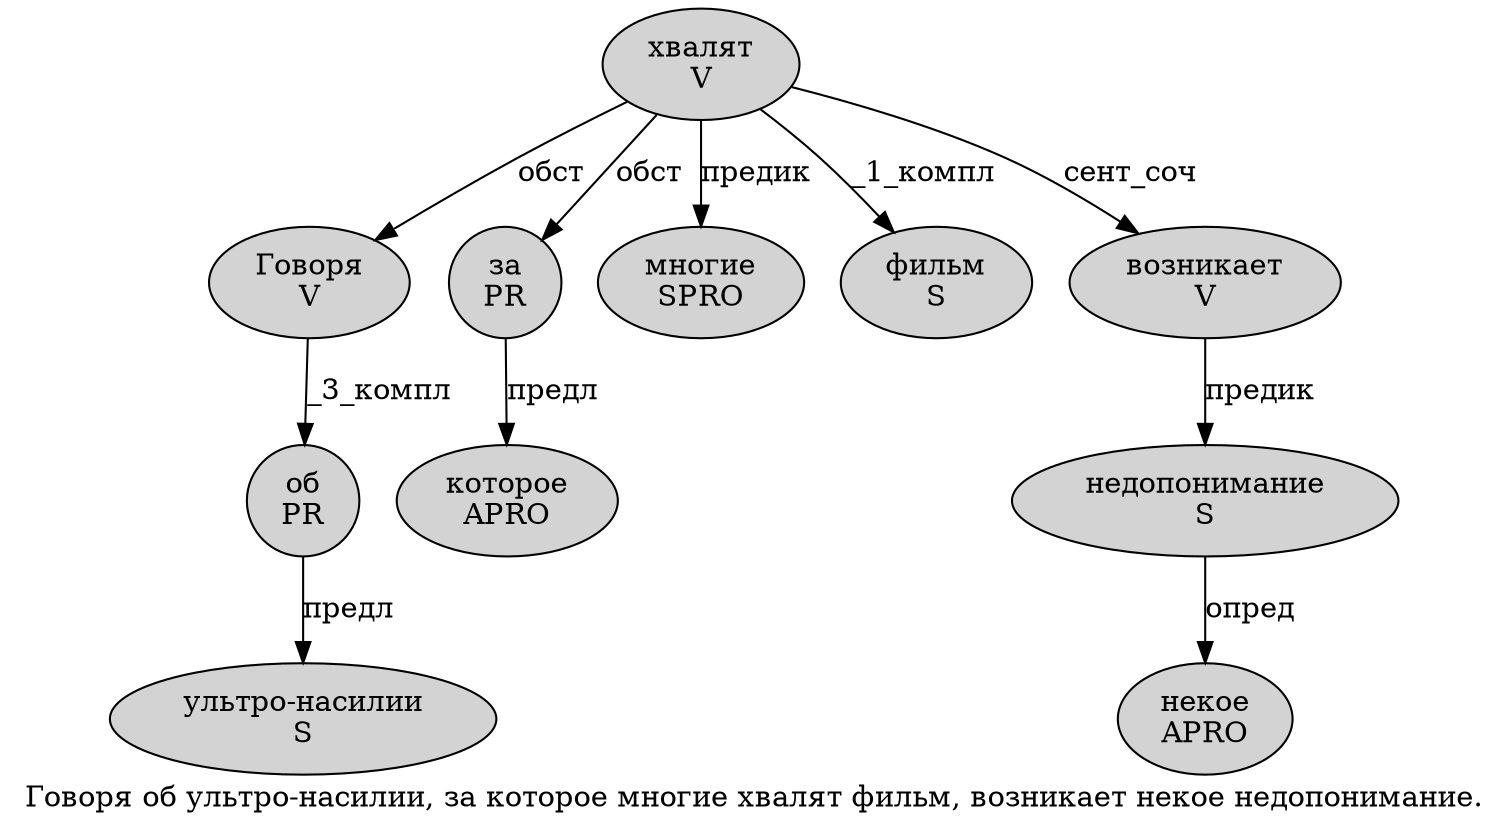 digraph SENTENCE_3866 {
	graph [label="Говоря об ультро-насилии, за которое многие хвалят фильм, возникает некое недопонимание."]
	node [style=filled]
		0 [label="Говоря
V" color="" fillcolor=lightgray penwidth=1 shape=ellipse]
		1 [label="об
PR" color="" fillcolor=lightgray penwidth=1 shape=ellipse]
		2 [label="ультро-насилии
S" color="" fillcolor=lightgray penwidth=1 shape=ellipse]
		4 [label="за
PR" color="" fillcolor=lightgray penwidth=1 shape=ellipse]
		5 [label="которое
APRO" color="" fillcolor=lightgray penwidth=1 shape=ellipse]
		6 [label="многие
SPRO" color="" fillcolor=lightgray penwidth=1 shape=ellipse]
		7 [label="хвалят
V" color="" fillcolor=lightgray penwidth=1 shape=ellipse]
		8 [label="фильм
S" color="" fillcolor=lightgray penwidth=1 shape=ellipse]
		10 [label="возникает
V" color="" fillcolor=lightgray penwidth=1 shape=ellipse]
		11 [label="некое
APRO" color="" fillcolor=lightgray penwidth=1 shape=ellipse]
		12 [label="недопонимание
S" color="" fillcolor=lightgray penwidth=1 shape=ellipse]
			7 -> 0 [label="обст"]
			7 -> 4 [label="обст"]
			7 -> 6 [label="предик"]
			7 -> 8 [label="_1_компл"]
			7 -> 10 [label="сент_соч"]
			10 -> 12 [label="предик"]
			1 -> 2 [label="предл"]
			0 -> 1 [label="_3_компл"]
			12 -> 11 [label="опред"]
			4 -> 5 [label="предл"]
}